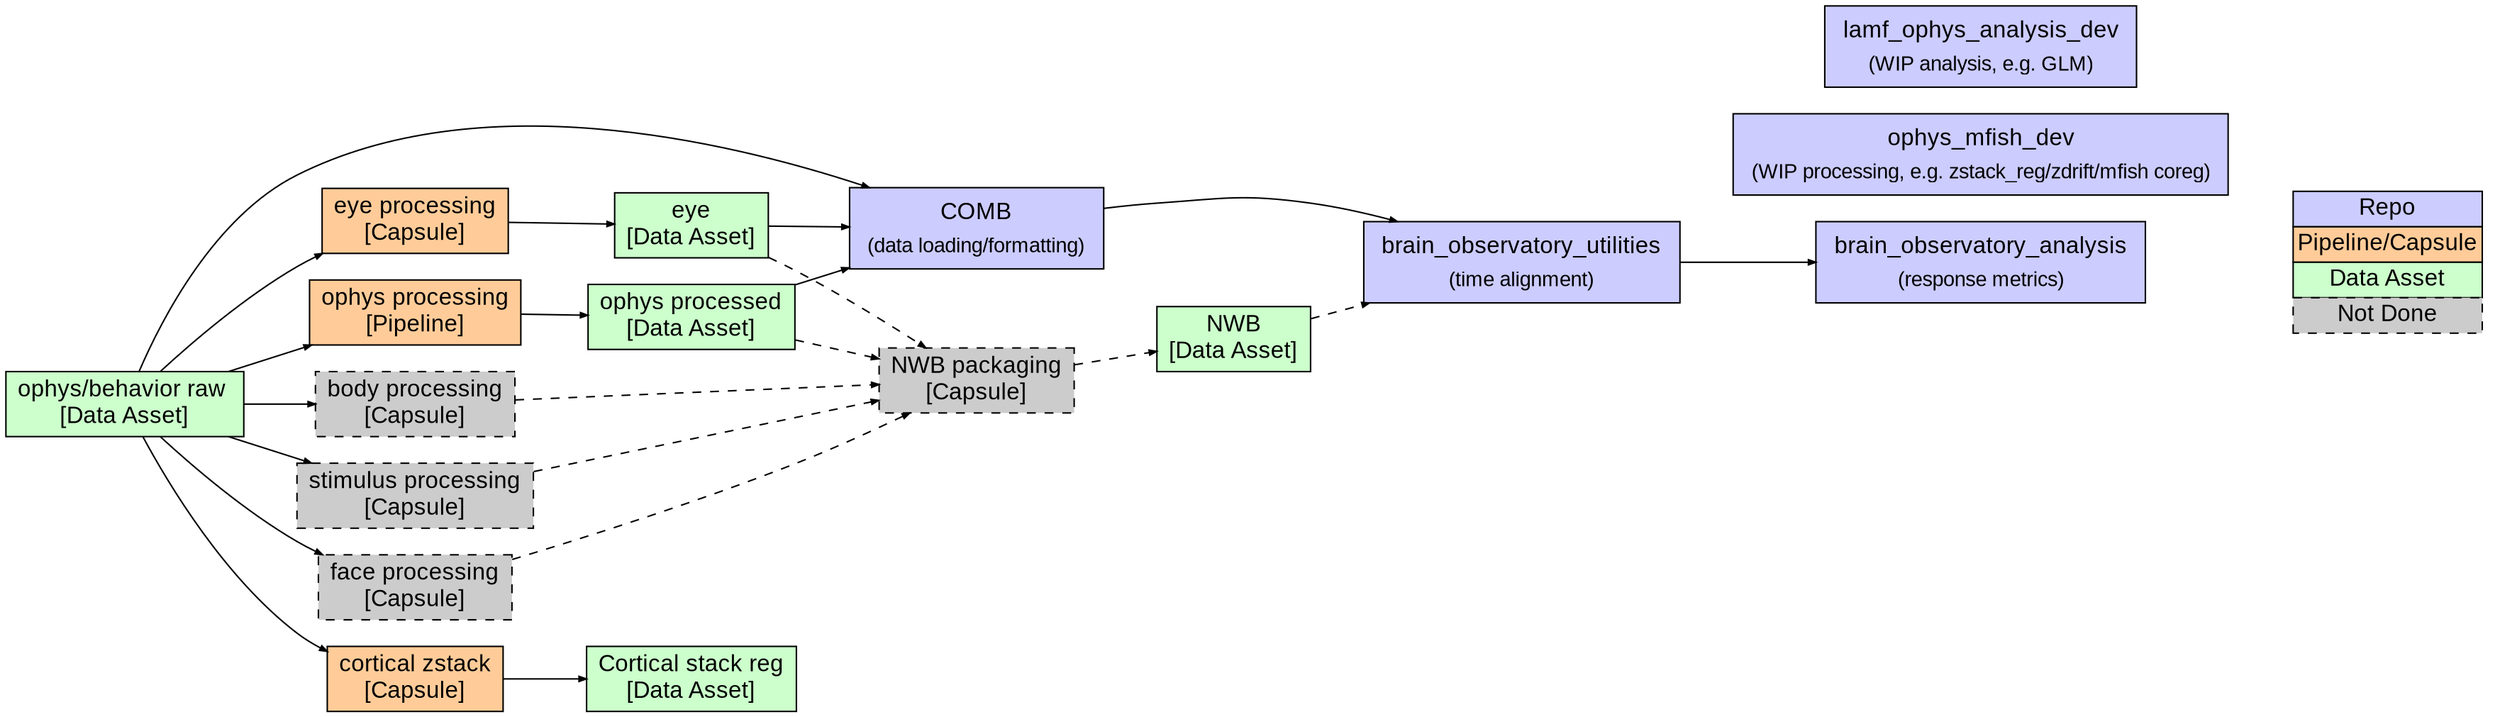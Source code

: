 digraph data_pipeline {
    rankdir=LR;
    node [shape=box, style=rounded];

    edge [arrowsize=0.5];
    node [fontname="Arial", fontsize=16];

    raw_data -> ophys_processing_pipeline;
    raw_data -> COMB;
    raw_data -> eye_processing;
    raw_data -> face_processing;
    raw_data -> body_processing;
    raw_data -> stimulus_processing;
    raw_data -> czstack_capsule;
    ophys_processing_pipeline -> ophys_asset;
    ophys_asset -> COMB;
    ophys_asset -> nwb_ophys [style=dashed];
    stimulus_processing -> nwb_ophys [style=dashed];
    nwb_ophys -> nwb_asset [style=dashed];
    COMB -> COMB_SDK [style=invis]; // Adjusted to link SDK-like object directly above COMB
    COMB -> brain_observatory_utilities;
    brain_observatory_utilities -> brain_observatory_analysis;
    eye_processing -> eye_asset;
    czstack_capsule -> cortical_asset;
    eye_asset -> nwb_ophys [style=dashed];
    eye_asset -> COMB;
    face_processing -> nwb_ophys [style=dashed];
    body_processing -> nwb_ophys [style=dashed];
    nwb_asset -> brain_observatory_utilities [style=dashed];

    // Nodes
    ophys_processing_pipeline [label="ophys processing\n[Pipeline]", style=filled, fillcolor="#FFCC99"]; 
    
    // Assets
    ophys_asset [label="ophys processed\n[Data Asset]", style=filled, fillcolor="#CCFFCC"];
    eye_asset [label="eye\n[Data Asset]", style=filled, fillcolor="#CCFFCC"];
    cortical_asset [label="Cortical stack reg\n[Data Asset]", style=filled, fillcolor="#CCFFCC"];

    COMB_SDK [label="", fontsize=14, shape=plaintext];
    COMB [label=<<TABLE BORDER="0" CELLBORDER="0"><TR><TD>COMB</TD></TR><TR><TD><FONT POINT-SIZE="14">(data loading/formatting)</FONT></TD></TR></TABLE>>, style=filled, fillcolor="#CCCCFF"];

    brain_observatory_utilities [label=<<TABLE BORDER="0" CELLBORDER="0"><TR><TD>brain_observatory_utilities</TD></TR><TR><TD><FONT POINT-SIZE="14">(time alignment)</FONT></TD></TR></TABLE>>, style=filled, fillcolor="#CCCCFF"];
    brain_observatory_analysis [label=<<TABLE BORDER="0" CELLBORDER="0"><TR><TD>brain_observatory_analysis</TD></TR><TR><TD><FONT POINT-SIZE="14">(response metrics)</FONT></TD></TR></TABLE>>, style=filled, fillcolor="#CCCCFF"];

    raw_data [label="ophys/behavior raw \n[Data Asset]", style=filled, fillcolor="#CCFFCC"];
    nwb_ophys [label="NWB packaging\n[Capsule]", shape=box, style="filled,dashed", fillcolor="#CCCCCC"];
    nwb_asset [label="NWB\n[Data Asset]", shape=box, style=filled, fillcolor="#CCFFCC"];

    // Floating
    ophys_mfish_dev [label=<<TABLE BORDER="0" CELLBORDER="0"><TR><TD>ophys_mfish_dev</TD></TR><TR><TD><FONT POINT-SIZE="14">(WIP processing, e.g. zstack_reg/zdrift/mfish coreg)</FONT></TD></TR></TABLE>>, shape=box, style=filled, fillcolor="#CCCCFF"];

    lamf_ophys_analysis_dev [label=<<TABLE BORDER="0" CELLBORDER="0"><TR><TD>lamf_ophys_analysis_dev</TD></TR><TR><TD><FONT POINT-SIZE="14">(WIP analysis, e.g. GLM)</FONT></TD></TR></TABLE>>, shape=box, style=filled, fillcolor="#CCCCFF"];

    // Processing capsules
    eye_processing [label="eye processing\n[Capsule]", style=filled, fillcolor="#FFCC99"];
    face_processing [label="face processing\n[Capsule]", style="filled,dashed", fillcolor="#CCCCCC"];
    body_processing [label="body processing\n[Capsule]", style="filled,dashed", fillcolor="#CCCCCC"];
    stimulus_processing [label="stimulus processing\n[Capsule]", style="filled,dashed", fillcolor="#CCCCCC"];
    czstack_capsule [label="cortical zstack\n[Capsule]", style=filled, fillcolor="#FFCC99"];

   // Legend
    legend [shape=plaintext, label=<
    <table border="0" cellborder="1" cellspacing="0">
      <tr><td align="center" bgcolor="#CCCCFF">Repo</td></tr>
      <tr><td align="center" bgcolor="#FFCC99">Pipeline/Capsule</td></tr>
      <tr><td align="center" bgcolor="#CCFFCC">Data Asset</td></tr>
      <tr><td align="center" style="dashed" bgcolor="#CCCCCC">Not Done</td></tr>
    </table>>];

    // Cluster subgraph for SDK-like object label
    subgraph cluster_COMB_SDK {
        label=""; // Label positioned directly above COMB
        labelloc=t;
        style=invis; // Hide the subgraph border
        COMB_SDK;
        COMB;
    }

    { rank = sink; legend; }
}
